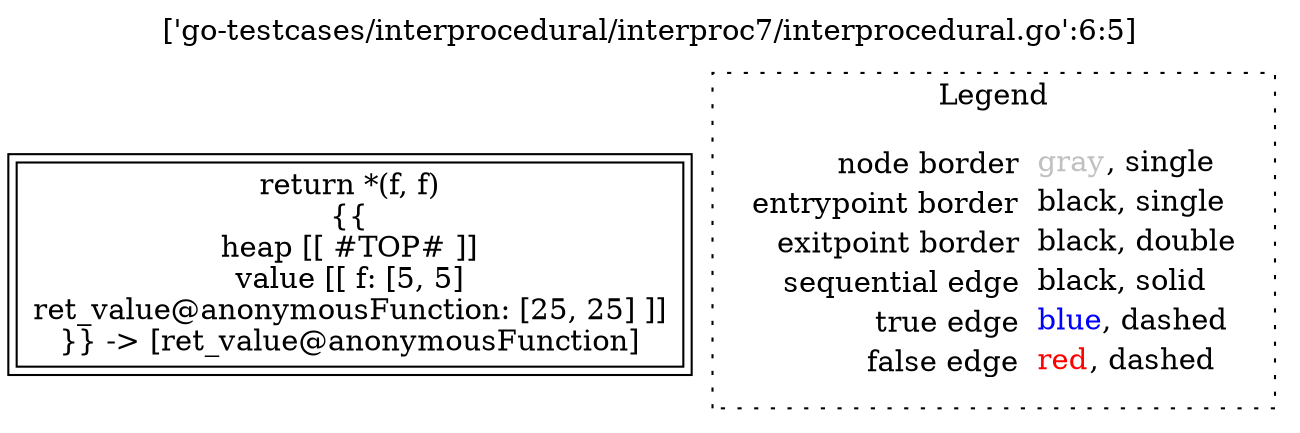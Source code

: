 digraph {
	labelloc="t";
	label="['go-testcases/interprocedural/interproc7/interprocedural.go':6:5]";
	"node0" [shape="rect",color="black",peripheries="2",label=<return *(f, f)<BR/>{{<BR/>heap [[ #TOP# ]]<BR/>value [[ f: [5, 5]<BR/>ret_value@anonymousFunction: [25, 25] ]]<BR/>}} -&gt; [ret_value@anonymousFunction]>];
subgraph cluster_legend {
	label="Legend";
	style=dotted;
	node [shape=plaintext];
	"legend" [label=<<table border="0" cellpadding="2" cellspacing="0" cellborder="0"><tr><td align="right">node border&nbsp;</td><td align="left"><font color="gray">gray</font>, single</td></tr><tr><td align="right">entrypoint border&nbsp;</td><td align="left"><font color="black">black</font>, single</td></tr><tr><td align="right">exitpoint border&nbsp;</td><td align="left"><font color="black">black</font>, double</td></tr><tr><td align="right">sequential edge&nbsp;</td><td align="left"><font color="black">black</font>, solid</td></tr><tr><td align="right">true edge&nbsp;</td><td align="left"><font color="blue">blue</font>, dashed</td></tr><tr><td align="right">false edge&nbsp;</td><td align="left"><font color="red">red</font>, dashed</td></tr></table>>];
}

}
